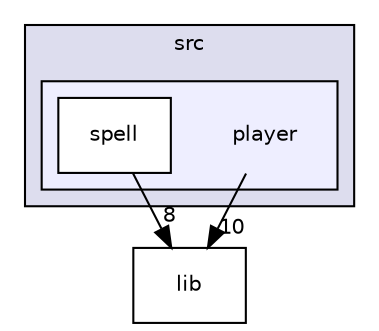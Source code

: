 digraph "src/player" {
  compound=true
  node [ fontsize="10", fontname="Helvetica"];
  edge [ labelfontsize="10", labelfontname="Helvetica"];
  subgraph clusterdir_68267d1309a1af8e8297ef4c3efbcdba {
    graph [ bgcolor="#ddddee", pencolor="black", label="src" fontname="Helvetica", fontsize="10", URL="dir_68267d1309a1af8e8297ef4c3efbcdba.html"]
  subgraph clusterdir_975424cdae97a07db69e55371758444e {
    graph [ bgcolor="#eeeeff", pencolor="black", label="" URL="dir_975424cdae97a07db69e55371758444e.html"];
    dir_975424cdae97a07db69e55371758444e [shape=plaintext label="player"];
    dir_ea77bc24f4c19d81305d29744b85b3ac [shape=box label="spell" color="black" fillcolor="white" style="filled" URL="dir_ea77bc24f4c19d81305d29744b85b3ac.html"];
  }
  }
  dir_97aefd0d527b934f1d99a682da8fe6a9 [shape=box label="lib" URL="dir_97aefd0d527b934f1d99a682da8fe6a9.html"];
  dir_ea77bc24f4c19d81305d29744b85b3ac->dir_97aefd0d527b934f1d99a682da8fe6a9 [headlabel="8", labeldistance=1.5 headhref="dir_000008_000003.html"];
  dir_975424cdae97a07db69e55371758444e->dir_97aefd0d527b934f1d99a682da8fe6a9 [headlabel="10", labeldistance=1.5 headhref="dir_000007_000003.html"];
}
